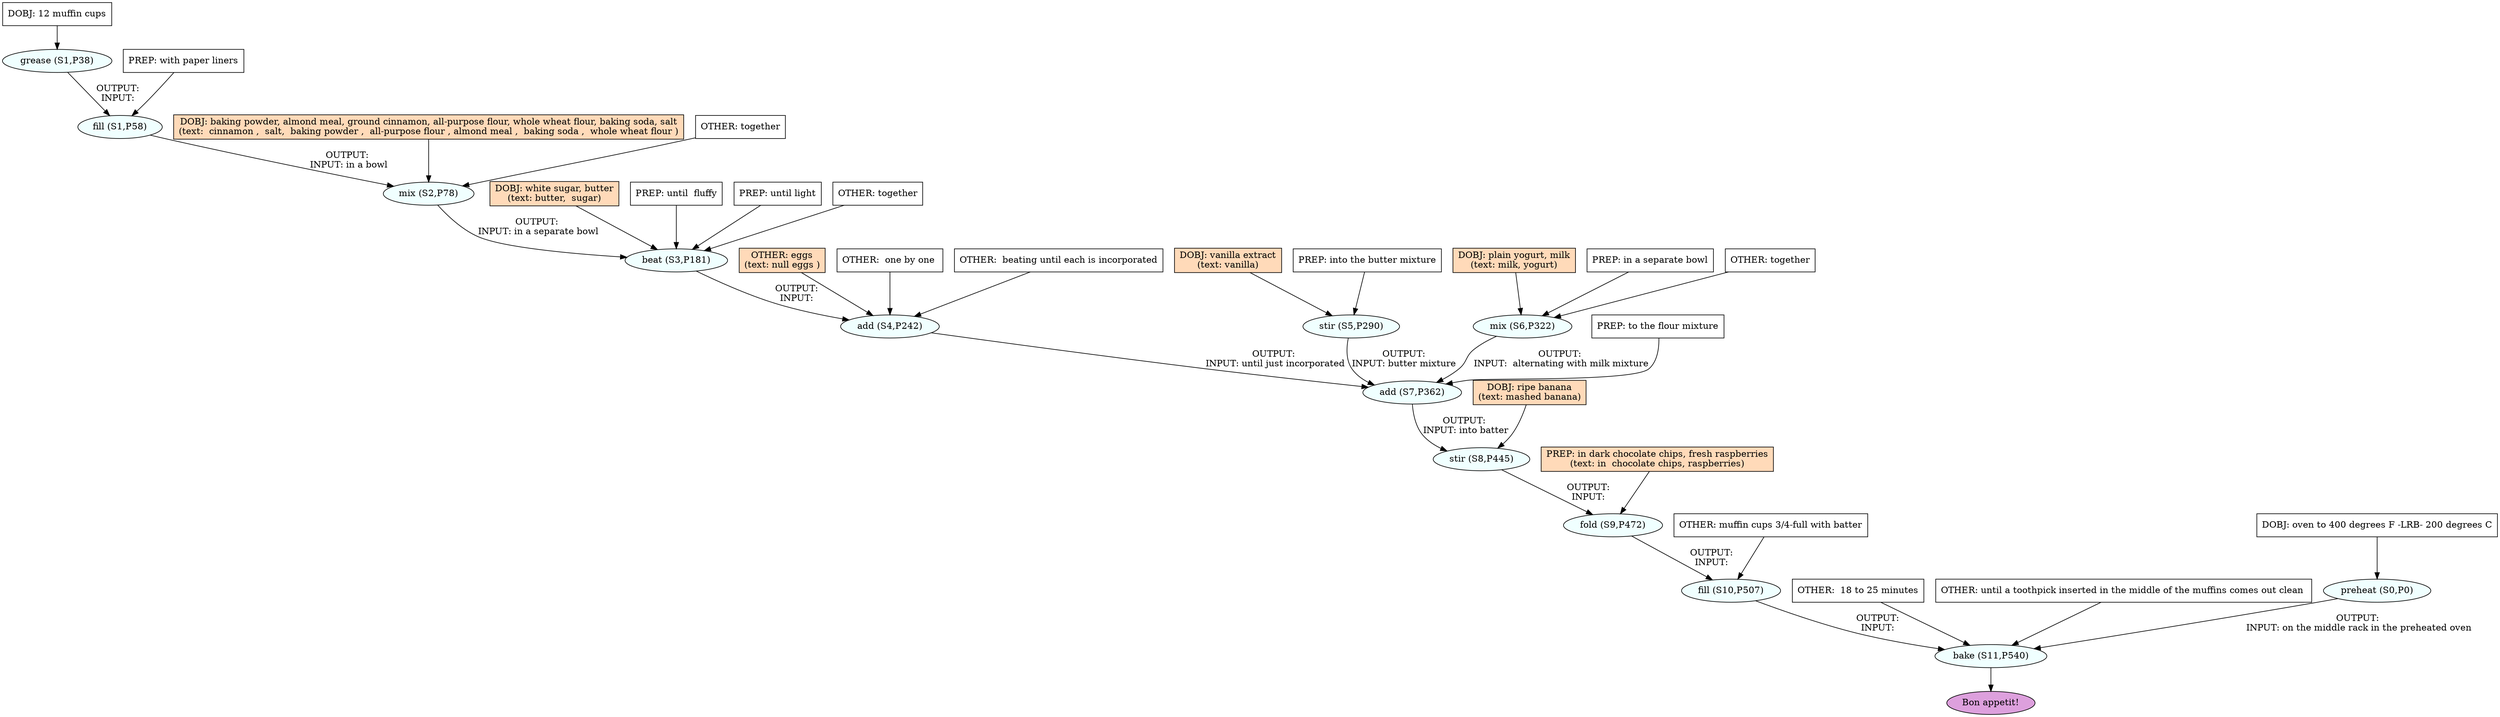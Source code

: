 digraph recipe {
E0[label="preheat (S0,P0)", shape=oval, style=filled, fillcolor=azure]
E1[label="grease (S1,P38)", shape=oval, style=filled, fillcolor=azure]
E2[label="fill (S1,P58)", shape=oval, style=filled, fillcolor=azure]
E3[label="mix (S2,P78)", shape=oval, style=filled, fillcolor=azure]
E4[label="beat (S3,P181)", shape=oval, style=filled, fillcolor=azure]
E5[label="add (S4,P242)", shape=oval, style=filled, fillcolor=azure]
E6[label="stir (S5,P290)", shape=oval, style=filled, fillcolor=azure]
E7[label="mix (S6,P322)", shape=oval, style=filled, fillcolor=azure]
E8[label="add (S7,P362)", shape=oval, style=filled, fillcolor=azure]
E9[label="stir (S8,P445)", shape=oval, style=filled, fillcolor=azure]
E10[label="fold (S9,P472)", shape=oval, style=filled, fillcolor=azure]
E11[label="fill (S10,P507)", shape=oval, style=filled, fillcolor=azure]
E12[label="bake (S11,P540)", shape=oval, style=filled, fillcolor=azure]
D6[label="DOBJ: vanilla extract
(text: vanilla)", shape=box, style=filled, fillcolor=peachpuff]
D6 -> E6
P6_0[label="PREP: into the butter mixture", shape=box, style=filled, fillcolor=white]
P6_0 -> E6
D7[label="DOBJ: plain yogurt, milk
(text: milk, yogurt)", shape=box, style=filled, fillcolor=peachpuff]
D7 -> E7
P7_0[label="PREP: in a separate bowl", shape=box, style=filled, fillcolor=white]
P7_0 -> E7
O7_0[label="OTHER: together", shape=box, style=filled, fillcolor=white]
O7_0 -> E7
D1[label="DOBJ: 12 muffin cups", shape=box, style=filled, fillcolor=white]
D1 -> E1
D0[label="DOBJ: oven to 400 degrees F -LRB- 200 degrees C", shape=box, style=filled, fillcolor=white]
D0 -> E0
E1 -> E2 [label="OUTPUT: 
INPUT: "]
P2_0_0[label="PREP: with paper liners", shape=box, style=filled, fillcolor=white]
P2_0_0 -> E2
D3_ing[label="DOBJ: baking powder, almond meal, ground cinnamon, all-purpose flour, whole wheat flour, baking soda, salt
(text:  cinnamon ,  salt,  baking powder ,  all-purpose flour , almond meal ,  baking soda ,  whole wheat flour )", shape=box, style=filled, fillcolor=peachpuff]
D3_ing -> E3
E2 -> E3 [label="OUTPUT: 
INPUT: in a bowl"]
O3_0_0[label="OTHER: together", shape=box, style=filled, fillcolor=white]
O3_0_0 -> E3
D4_ing[label="DOBJ: white sugar, butter
(text: butter,  sugar)", shape=box, style=filled, fillcolor=peachpuff]
D4_ing -> E4
E3 -> E4 [label="OUTPUT: 
INPUT: in a separate bowl"]
P4_1_0[label="PREP: until  fluffy", shape=box, style=filled, fillcolor=white]
P4_1_0 -> E4
P4_1_1[label="PREP: until light", shape=box, style=filled, fillcolor=white]
P4_1_1 -> E4
O4_0_0[label="OTHER: together", shape=box, style=filled, fillcolor=white]
O4_0_0 -> E4
E4 -> E5 [label="OUTPUT: 
INPUT: "]
O5_0_ing[label="OTHER: eggs
(text: null eggs )", shape=box, style=filled, fillcolor=peachpuff]
O5_0_ing -> E5
O5_0_0[label="OTHER:  one by one ", shape=box, style=filled, fillcolor=white]
O5_0_0 -> E5
O5_0_1[label="OTHER:  beating until each is incorporated", shape=box, style=filled, fillcolor=white]
O5_0_1 -> E5
E6 -> E8 [label="OUTPUT: 
INPUT: butter mixture "]
E7 -> E8 [label="OUTPUT: 
INPUT:  alternating with milk mixture"]
P8_0_0[label="PREP: to the flour mixture", shape=box, style=filled, fillcolor=white]
P8_0_0 -> E8
E5 -> E8 [label="OUTPUT: 
INPUT: until just incorporated"]
D9_ing[label="DOBJ: ripe banana
(text: mashed banana)", shape=box, style=filled, fillcolor=peachpuff]
D9_ing -> E9
E8 -> E9 [label="OUTPUT: 
INPUT: into batter"]
E9 -> E10 [label="OUTPUT: 
INPUT: "]
P10_0_ing[label="PREP: in dark chocolate chips, fresh raspberries
(text: in  chocolate chips, raspberries)", shape=box, style=filled, fillcolor=peachpuff]
P10_0_ing -> E10
E10 -> E11 [label="OUTPUT: 
INPUT: "]
O11_0_0[label="OTHER: muffin cups 3/4-full with batter", shape=box, style=filled, fillcolor=white]
O11_0_0 -> E11
E11 -> E12 [label="OUTPUT: 
INPUT: "]
E0 -> E12 [label="OUTPUT: 
INPUT: on the middle rack in the preheated oven"]
O12_0_0[label="OTHER:  18 to 25 minutes", shape=box, style=filled, fillcolor=white]
O12_0_0 -> E12
O12_0_1[label="OTHER: until a toothpick inserted in the middle of the muffins comes out clean ", shape=box, style=filled, fillcolor=white]
O12_0_1 -> E12
EOR[label="Bon appetit!", shape=oval, style=filled, fillcolor=plum]
E12 -> EOR
}
